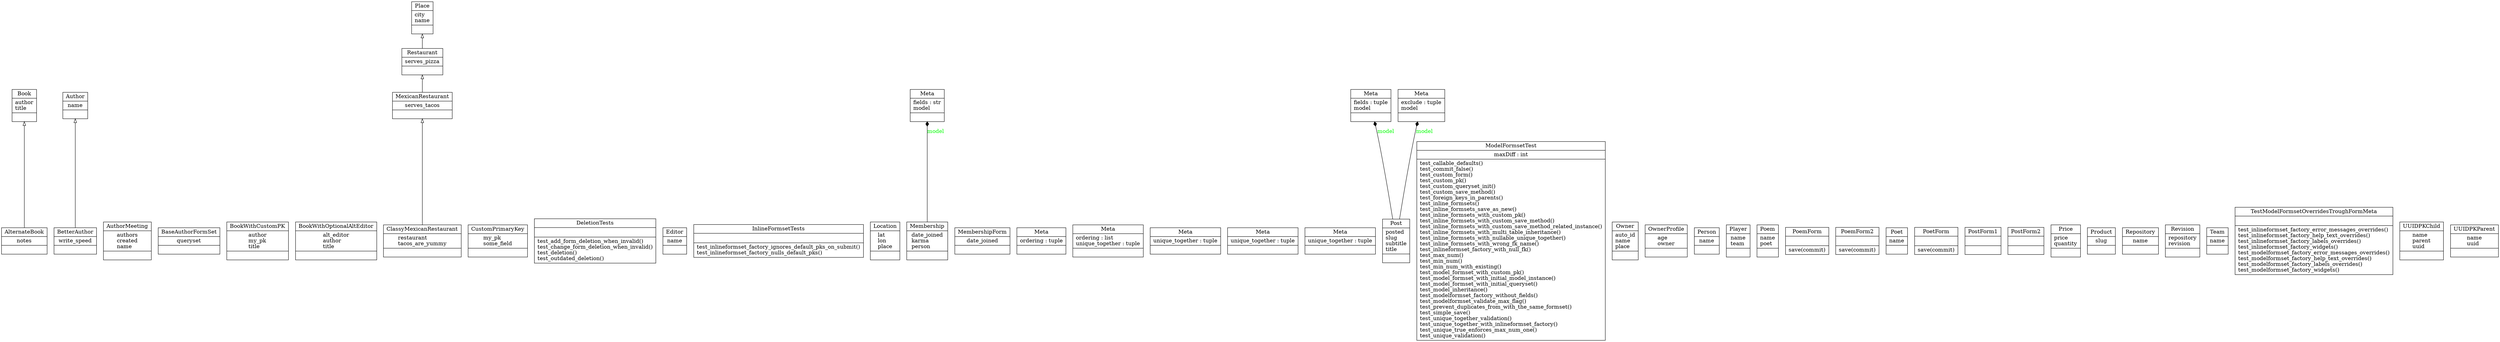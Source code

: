 digraph "classes_38" {
rankdir=BT
charset="utf-8"
"model_formsets.models.AlternateBook" [color="black", fontcolor="black", label=<{AlternateBook|notes<br ALIGN="LEFT"/>|}>, shape="record", style="solid"];
"model_formsets.models.Author" [color="black", fontcolor="black", label=<{Author|name<br ALIGN="LEFT"/>|}>, shape="record", style="solid"];
"model_formsets.models.AuthorMeeting" [color="black", fontcolor="black", label=<{AuthorMeeting|authors<br ALIGN="LEFT"/>created<br ALIGN="LEFT"/>name<br ALIGN="LEFT"/>|}>, shape="record", style="solid"];
"model_formsets.tests.ModelFormsetTest.test_custom_queryset_init.BaseAuthorFormSet" [color="black", fontcolor="black", label=<{BaseAuthorFormSet|queryset<br ALIGN="LEFT"/>|}>, shape="record", style="solid"];
"model_formsets.models.BetterAuthor" [color="black", fontcolor="black", label=<{BetterAuthor|write_speed<br ALIGN="LEFT"/>|}>, shape="record", style="solid"];
"model_formsets.models.Book" [color="black", fontcolor="black", label=<{Book|author<br ALIGN="LEFT"/>title<br ALIGN="LEFT"/>|}>, shape="record", style="solid"];
"model_formsets.models.BookWithCustomPK" [color="black", fontcolor="black", label=<{BookWithCustomPK|author<br ALIGN="LEFT"/>my_pk<br ALIGN="LEFT"/>title<br ALIGN="LEFT"/>|}>, shape="record", style="solid"];
"model_formsets.models.BookWithOptionalAltEditor" [color="black", fontcolor="black", label=<{BookWithOptionalAltEditor|alt_editor<br ALIGN="LEFT"/>author<br ALIGN="LEFT"/>title<br ALIGN="LEFT"/>|}>, shape="record", style="solid"];
"model_formsets.models.ClassyMexicanRestaurant" [color="black", fontcolor="black", label=<{ClassyMexicanRestaurant|restaurant<br ALIGN="LEFT"/>tacos_are_yummy<br ALIGN="LEFT"/>|}>, shape="record", style="solid"];
"model_formsets.models.CustomPrimaryKey" [color="black", fontcolor="black", label=<{CustomPrimaryKey|my_pk<br ALIGN="LEFT"/>some_field<br ALIGN="LEFT"/>|}>, shape="record", style="solid"];
"model_formsets.tests.DeletionTests" [color="black", fontcolor="black", label=<{DeletionTests|<br ALIGN="LEFT"/>|test_add_form_deletion_when_invalid()<br ALIGN="LEFT"/>test_change_form_deletion_when_invalid()<br ALIGN="LEFT"/>test_deletion()<br ALIGN="LEFT"/>test_outdated_deletion()<br ALIGN="LEFT"/>}>, shape="record", style="solid"];
"model_formsets.models.Editor" [color="black", fontcolor="black", label=<{Editor|name<br ALIGN="LEFT"/>|}>, shape="record", style="solid"];
"model_formsets.test_uuid.InlineFormsetTests" [color="black", fontcolor="black", label=<{InlineFormsetTests|<br ALIGN="LEFT"/>|test_inlineformset_factory_ignores_default_pks_on_submit()<br ALIGN="LEFT"/>test_inlineformset_factory_nulls_default_pks()<br ALIGN="LEFT"/>}>, shape="record", style="solid"];
"model_formsets.models.Location" [color="black", fontcolor="black", label=<{Location|lat<br ALIGN="LEFT"/>lon<br ALIGN="LEFT"/>place<br ALIGN="LEFT"/>|}>, shape="record", style="solid"];
"model_formsets.models.Membership" [color="black", fontcolor="black", label=<{Membership|date_joined<br ALIGN="LEFT"/>karma<br ALIGN="LEFT"/>person<br ALIGN="LEFT"/>|}>, shape="record", style="solid"];
"model_formsets.tests.ModelFormsetTest.test_callable_defaults.MembershipForm" [color="black", fontcolor="black", label=<{MembershipForm|date_joined<br ALIGN="LEFT"/>|}>, shape="record", style="solid"];
"model_formsets.models.Author.Meta" [color="black", fontcolor="black", label=<{Meta|ordering : tuple<br ALIGN="LEFT"/>|}>, shape="record", style="solid"];
"model_formsets.models.Book.Meta" [color="black", fontcolor="black", label=<{Meta|ordering : list<br ALIGN="LEFT"/>unique_together : tuple<br ALIGN="LEFT"/>|}>, shape="record", style="solid"];
"model_formsets.models.BookWithOptionalAltEditor.Meta" [color="black", fontcolor="black", label=<{Meta|unique_together : tuple<br ALIGN="LEFT"/>|}>, shape="record", style="solid"];
"model_formsets.models.Price.Meta" [color="black", fontcolor="black", label=<{Meta|unique_together : tuple<br ALIGN="LEFT"/>|}>, shape="record", style="solid"];
"model_formsets.models.Revision.Meta" [color="black", fontcolor="black", label=<{Meta|unique_together : tuple<br ALIGN="LEFT"/>|}>, shape="record", style="solid"];
"model_formsets.tests.ModelFormsetTest.test_custom_form.PostForm1.Meta" [color="black", fontcolor="black", label=<{Meta|fields : tuple<br ALIGN="LEFT"/>model<br ALIGN="LEFT"/>|}>, shape="record", style="solid"];
"model_formsets.tests.ModelFormsetTest.test_custom_form.PostForm2.Meta" [color="black", fontcolor="black", label=<{Meta|exclude : tuple<br ALIGN="LEFT"/>model<br ALIGN="LEFT"/>|}>, shape="record", style="solid"];
"model_formsets.tests.ModelFormsetTest.test_callable_defaults.MembershipForm.Meta" [color="black", fontcolor="black", label=<{Meta|fields : str<br ALIGN="LEFT"/>model<br ALIGN="LEFT"/>|}>, shape="record", style="solid"];
"model_formsets.models.MexicanRestaurant" [color="black", fontcolor="black", label=<{MexicanRestaurant|serves_tacos<br ALIGN="LEFT"/>|}>, shape="record", style="solid"];
"model_formsets.tests.ModelFormsetTest" [color="black", fontcolor="black", label=<{ModelFormsetTest|maxDiff : int<br ALIGN="LEFT"/>|test_callable_defaults()<br ALIGN="LEFT"/>test_commit_false()<br ALIGN="LEFT"/>test_custom_form()<br ALIGN="LEFT"/>test_custom_pk()<br ALIGN="LEFT"/>test_custom_queryset_init()<br ALIGN="LEFT"/>test_custom_save_method()<br ALIGN="LEFT"/>test_foreign_keys_in_parents()<br ALIGN="LEFT"/>test_inline_formsets()<br ALIGN="LEFT"/>test_inline_formsets_save_as_new()<br ALIGN="LEFT"/>test_inline_formsets_with_custom_pk()<br ALIGN="LEFT"/>test_inline_formsets_with_custom_save_method()<br ALIGN="LEFT"/>test_inline_formsets_with_custom_save_method_related_instance()<br ALIGN="LEFT"/>test_inline_formsets_with_multi_table_inheritance()<br ALIGN="LEFT"/>test_inline_formsets_with_nullable_unique_together()<br ALIGN="LEFT"/>test_inline_formsets_with_wrong_fk_name()<br ALIGN="LEFT"/>test_inlineformset_factory_with_null_fk()<br ALIGN="LEFT"/>test_max_num()<br ALIGN="LEFT"/>test_min_num()<br ALIGN="LEFT"/>test_min_num_with_existing()<br ALIGN="LEFT"/>test_model_formset_with_custom_pk()<br ALIGN="LEFT"/>test_model_formset_with_initial_model_instance()<br ALIGN="LEFT"/>test_model_formset_with_initial_queryset()<br ALIGN="LEFT"/>test_model_inheritance()<br ALIGN="LEFT"/>test_modelformset_factory_without_fields()<br ALIGN="LEFT"/>test_modelformset_validate_max_flag()<br ALIGN="LEFT"/>test_prevent_duplicates_from_with_the_same_formset()<br ALIGN="LEFT"/>test_simple_save()<br ALIGN="LEFT"/>test_unique_together_validation()<br ALIGN="LEFT"/>test_unique_together_with_inlineformset_factory()<br ALIGN="LEFT"/>test_unique_true_enforces_max_num_one()<br ALIGN="LEFT"/>test_unique_validation()<br ALIGN="LEFT"/>}>, shape="record", style="solid"];
"model_formsets.models.Owner" [color="black", fontcolor="black", label=<{Owner|auto_id<br ALIGN="LEFT"/>name<br ALIGN="LEFT"/>place<br ALIGN="LEFT"/>|}>, shape="record", style="solid"];
"model_formsets.models.OwnerProfile" [color="black", fontcolor="black", label=<{OwnerProfile|age<br ALIGN="LEFT"/>owner<br ALIGN="LEFT"/>|}>, shape="record", style="solid"];
"model_formsets.models.Person" [color="black", fontcolor="black", label=<{Person|name<br ALIGN="LEFT"/>|}>, shape="record", style="solid"];
"model_formsets.models.Place" [color="black", fontcolor="black", label=<{Place|city<br ALIGN="LEFT"/>name<br ALIGN="LEFT"/>|}>, shape="record", style="solid"];
"model_formsets.models.Player" [color="black", fontcolor="black", label=<{Player|name<br ALIGN="LEFT"/>team<br ALIGN="LEFT"/>|}>, shape="record", style="solid"];
"model_formsets.models.Poem" [color="black", fontcolor="black", label=<{Poem|name<br ALIGN="LEFT"/>poet<br ALIGN="LEFT"/>|}>, shape="record", style="solid"];
"model_formsets.tests.ModelFormsetTest.test_inline_formsets_with_custom_save_method.PoemForm" [color="black", fontcolor="black", label=<{PoemForm|<br ALIGN="LEFT"/>|save(commit)<br ALIGN="LEFT"/>}>, shape="record", style="solid"];
"model_formsets.tests.ModelFormsetTest.test_inline_formsets_with_custom_save_method_related_instance.PoemForm2" [color="black", fontcolor="black", label=<{PoemForm2|<br ALIGN="LEFT"/>|save(commit)<br ALIGN="LEFT"/>}>, shape="record", style="solid"];
"model_formsets.models.Poet" [color="black", fontcolor="black", label=<{Poet|name<br ALIGN="LEFT"/>|}>, shape="record", style="solid"];
"model_formsets.tests.ModelFormsetTest.test_custom_save_method.PoetForm" [color="black", fontcolor="black", label=<{PoetForm|<br ALIGN="LEFT"/>|save(commit)<br ALIGN="LEFT"/>}>, shape="record", style="solid"];
"model_formsets.models.Post" [color="black", fontcolor="black", label=<{Post|posted<br ALIGN="LEFT"/>slug<br ALIGN="LEFT"/>subtitle<br ALIGN="LEFT"/>title<br ALIGN="LEFT"/>|}>, shape="record", style="solid"];
"model_formsets.tests.ModelFormsetTest.test_custom_form.PostForm1" [color="black", fontcolor="black", label=<{PostForm1|<br ALIGN="LEFT"/>|}>, shape="record", style="solid"];
"model_formsets.tests.ModelFormsetTest.test_custom_form.PostForm2" [color="black", fontcolor="black", label=<{PostForm2|<br ALIGN="LEFT"/>|}>, shape="record", style="solid"];
"model_formsets.models.Price" [color="black", fontcolor="black", label=<{Price|price<br ALIGN="LEFT"/>quantity<br ALIGN="LEFT"/>|}>, shape="record", style="solid"];
"model_formsets.models.Product" [color="black", fontcolor="black", label=<{Product|slug<br ALIGN="LEFT"/>|}>, shape="record", style="solid"];
"model_formsets.models.Repository" [color="black", fontcolor="black", label=<{Repository|name<br ALIGN="LEFT"/>|}>, shape="record", style="solid"];
"model_formsets.models.Restaurant" [color="black", fontcolor="black", label=<{Restaurant|serves_pizza<br ALIGN="LEFT"/>|}>, shape="record", style="solid"];
"model_formsets.models.Revision" [color="black", fontcolor="black", label=<{Revision|repository<br ALIGN="LEFT"/>revision<br ALIGN="LEFT"/>|}>, shape="record", style="solid"];
"model_formsets.models.Team" [color="black", fontcolor="black", label=<{Team|name<br ALIGN="LEFT"/>|}>, shape="record", style="solid"];
"model_formsets.tests.TestModelFormsetOverridesTroughFormMeta" [color="black", fontcolor="black", label=<{TestModelFormsetOverridesTroughFormMeta|<br ALIGN="LEFT"/>|test_inlineformset_factory_error_messages_overrides()<br ALIGN="LEFT"/>test_inlineformset_factory_help_text_overrides()<br ALIGN="LEFT"/>test_inlineformset_factory_labels_overrides()<br ALIGN="LEFT"/>test_inlineformset_factory_widgets()<br ALIGN="LEFT"/>test_modelformset_factory_error_messages_overrides()<br ALIGN="LEFT"/>test_modelformset_factory_help_text_overrides()<br ALIGN="LEFT"/>test_modelformset_factory_labels_overrides()<br ALIGN="LEFT"/>test_modelformset_factory_widgets()<br ALIGN="LEFT"/>}>, shape="record", style="solid"];
"model_formsets.models.UUIDPKChild" [color="black", fontcolor="black", label=<{UUIDPKChild|name<br ALIGN="LEFT"/>parent<br ALIGN="LEFT"/>uuid<br ALIGN="LEFT"/>|}>, shape="record", style="solid"];
"model_formsets.models.UUIDPKParent" [color="black", fontcolor="black", label=<{UUIDPKParent|name<br ALIGN="LEFT"/>uuid<br ALIGN="LEFT"/>|}>, shape="record", style="solid"];
"model_formsets.models.AlternateBook" -> "model_formsets.models.Book" [arrowhead="empty", arrowtail="none"];
"model_formsets.models.BetterAuthor" -> "model_formsets.models.Author" [arrowhead="empty", arrowtail="none"];
"model_formsets.models.ClassyMexicanRestaurant" -> "model_formsets.models.MexicanRestaurant" [arrowhead="empty", arrowtail="none"];
"model_formsets.models.MexicanRestaurant" -> "model_formsets.models.Restaurant" [arrowhead="empty", arrowtail="none"];
"model_formsets.models.Restaurant" -> "model_formsets.models.Place" [arrowhead="empty", arrowtail="none"];
"model_formsets.models.Membership" -> "model_formsets.tests.ModelFormsetTest.test_callable_defaults.MembershipForm.Meta" [arrowhead="diamond", arrowtail="none", fontcolor="green", label="model", style="solid"];
"model_formsets.models.Post" -> "model_formsets.tests.ModelFormsetTest.test_custom_form.PostForm1.Meta" [arrowhead="diamond", arrowtail="none", fontcolor="green", label="model", style="solid"];
"model_formsets.models.Post" -> "model_formsets.tests.ModelFormsetTest.test_custom_form.PostForm2.Meta" [arrowhead="diamond", arrowtail="none", fontcolor="green", label="model", style="solid"];
}
